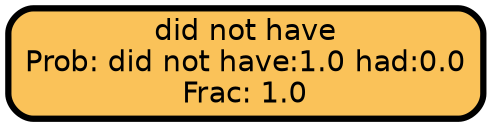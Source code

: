 graph Tree {
node [shape=box, style="filled, rounded",color="black",penwidth="3",fontcolor="black",                 fontname=helvetica] ;
graph [ranksep="0 equally", splines=straight,                 bgcolor=transparent, dpi=200] ;
edge [fontname=helvetica, color=black] ;
0 [label="did not have
Prob: did not have:1.0 had:0.0
Frac: 1.0", fillcolor="#fac259"] ;
{rank = same;}}